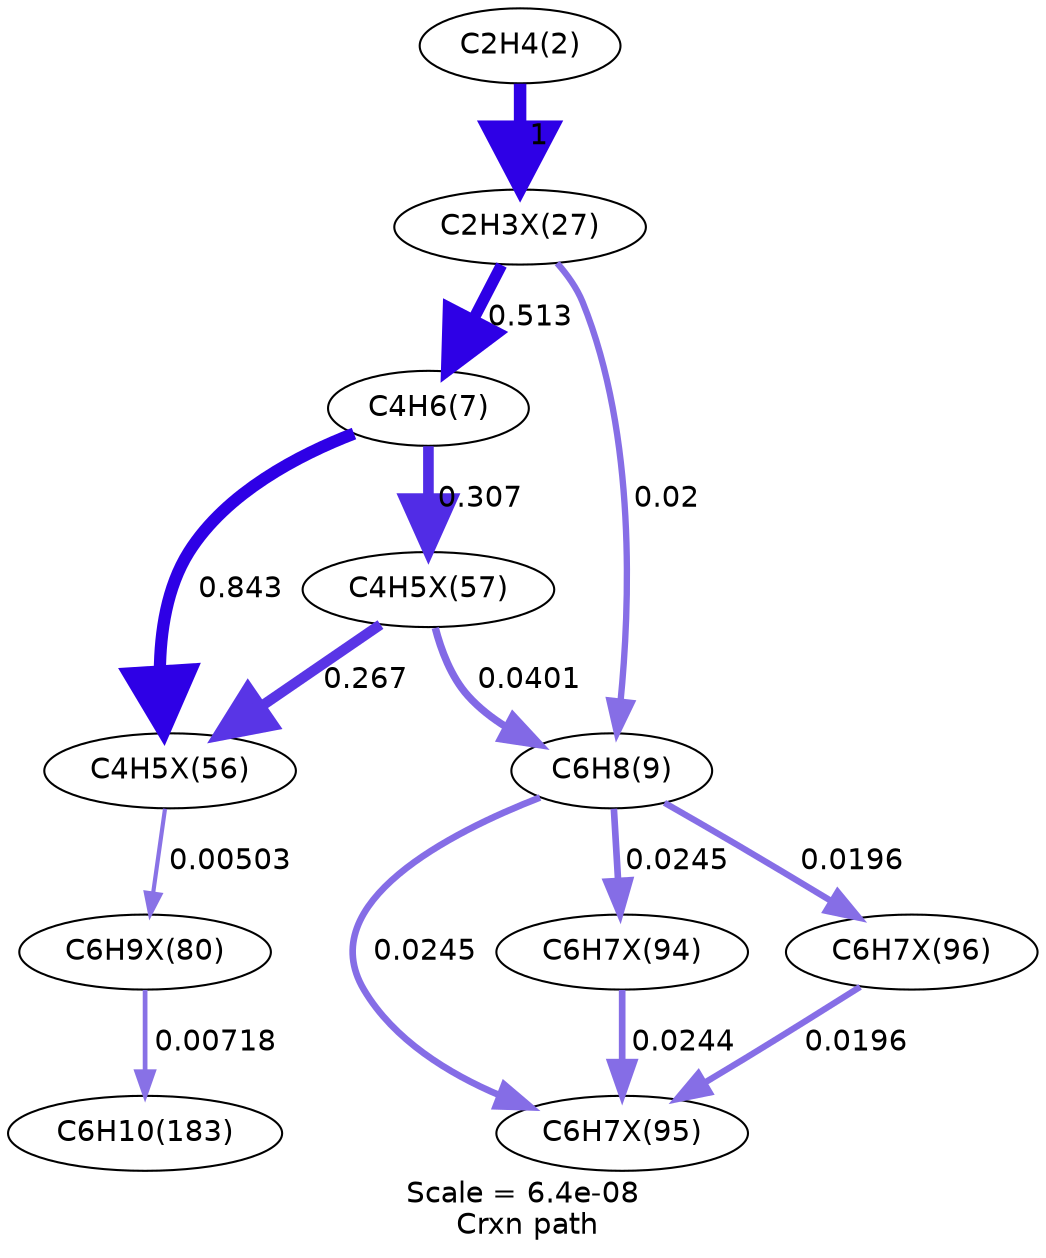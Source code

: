 digraph reaction_paths {
center=1;
s5 -> s45[fontname="Helvetica", style="setlinewidth(6)", arrowsize=3, color="0.7, 1.5, 0.9"
, label=" 1"];
s45 -> s8[fontname="Helvetica", style="setlinewidth(5.5)", arrowsize=2.75, color="0.7, 1.01, 0.9"
, label=" 0.513"];
s45 -> s9[fontname="Helvetica", style="setlinewidth(3.05)", arrowsize=1.52, color="0.7, 0.52, 0.9"
, label=" 0.02"];
s8 -> s57[fontname="Helvetica", style="setlinewidth(5.11)", arrowsize=2.55, color="0.7, 0.807, 0.9"
, label=" 0.307"];
s8 -> s56[fontname="Helvetica", style="setlinewidth(5.87)", arrowsize=2.94, color="0.7, 1.34, 0.9"
, label=" 0.843"];
s57 -> s56[fontname="Helvetica", style="setlinewidth(5)", arrowsize=2.5, color="0.7, 0.767, 0.9"
, label=" 0.267"];
s57 -> s9[fontname="Helvetica", style="setlinewidth(3.57)", arrowsize=1.79, color="0.7, 0.54, 0.9"
, label=" 0.0401"];
s56 -> s61[fontname="Helvetica", style="setlinewidth(2)", arrowsize=1, color="0.7, 0.505, 0.9"
, label=" 0.00503"];
s9 -> s66[fontname="Helvetica", style="setlinewidth(3.03)", arrowsize=1.52, color="0.7, 0.52, 0.9"
, label=" 0.0196"];
s9 -> s65[fontname="Helvetica", style="setlinewidth(3.2)", arrowsize=1.6, color="0.7, 0.524, 0.9"
, label=" 0.0245"];
s9 -> s64[fontname="Helvetica", style="setlinewidth(3.2)", arrowsize=1.6, color="0.7, 0.524, 0.9"
, label=" 0.0245"];
s66 -> s65[fontname="Helvetica", style="setlinewidth(3.03)", arrowsize=1.52, color="0.7, 0.52, 0.9"
, label=" 0.0196"];
s64 -> s65[fontname="Helvetica", style="setlinewidth(3.2)", arrowsize=1.6, color="0.7, 0.524, 0.9"
, label=" 0.0244"];
s61 -> s12[fontname="Helvetica", style="setlinewidth(2.27)", arrowsize=1.14, color="0.7, 0.507, 0.9"
, label=" 0.00718"];
s5 [ fontname="Helvetica", label="C2H4(2)"];
s8 [ fontname="Helvetica", label="C4H6(7)"];
s9 [ fontname="Helvetica", label="C6H8(9)"];
s12 [ fontname="Helvetica", label="C6H10(183)"];
s45 [ fontname="Helvetica", label="C2H3X(27)"];
s56 [ fontname="Helvetica", label="C4H5X(56)"];
s57 [ fontname="Helvetica", label="C4H5X(57)"];
s61 [ fontname="Helvetica", label="C6H9X(80)"];
s64 [ fontname="Helvetica", label="C6H7X(94)"];
s65 [ fontname="Helvetica", label="C6H7X(95)"];
s66 [ fontname="Helvetica", label="C6H7X(96)"];
 label = "Scale = 6.4e-08\l Crxn path";
 fontname = "Helvetica";
}

